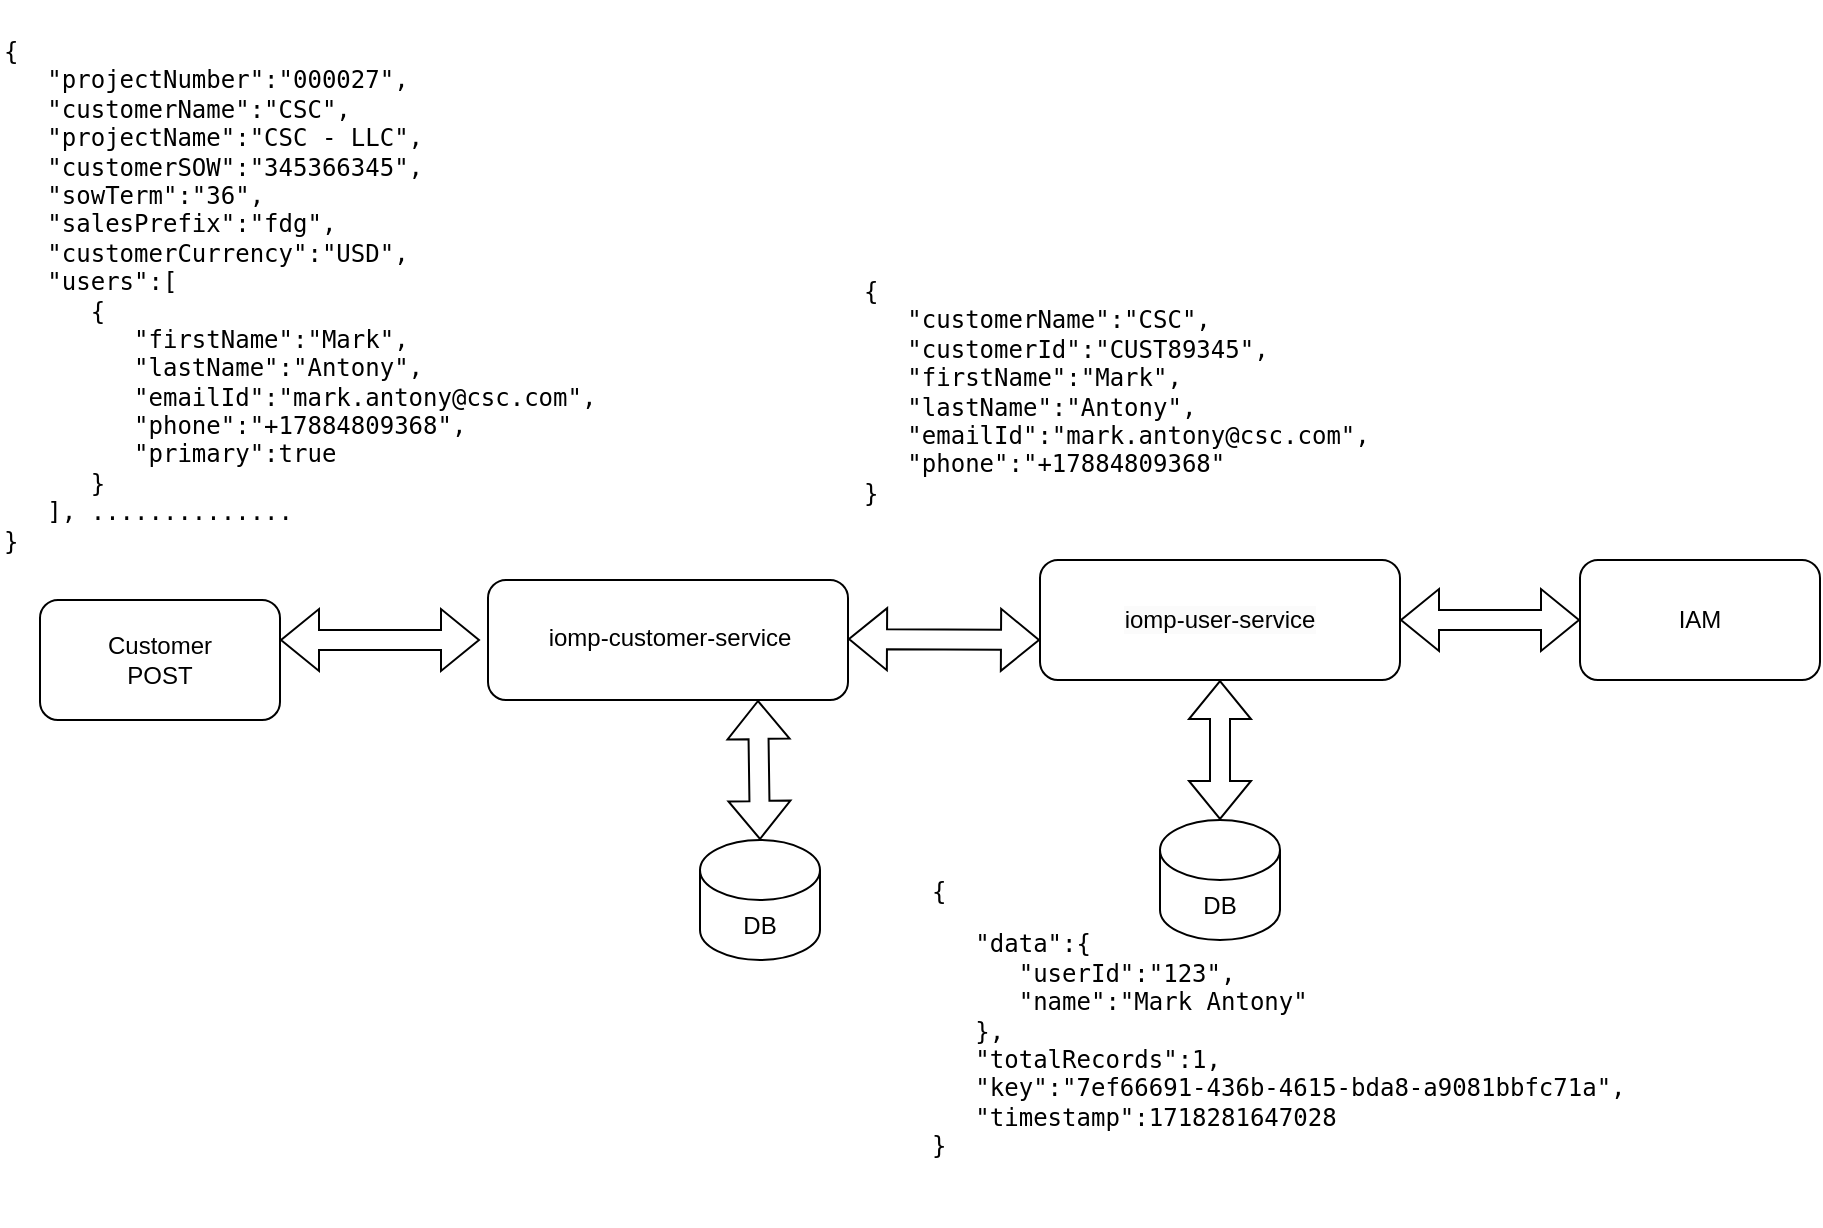 <mxfile version="24.6.4" type="github">
  <diagram name="Page-1" id="BYTXbC25DRY8ZI2Z7DPX">
    <mxGraphModel dx="1026" dy="573" grid="1" gridSize="10" guides="1" tooltips="1" connect="1" arrows="1" fold="1" page="1" pageScale="1" pageWidth="827" pageHeight="1169" math="0" shadow="0">
      <root>
        <mxCell id="0" />
        <mxCell id="1" parent="0" />
        <mxCell id="M__pvSeYkyBA2umGWvLx-5" value="&lt;div&gt;Customer&lt;/div&gt;&lt;div&gt;POST&lt;/div&gt;" style="rounded=1;whiteSpace=wrap;html=1;" parent="1" vertex="1">
          <mxGeometry x="100" y="300" width="120" height="60" as="geometry" />
        </mxCell>
        <mxCell id="M__pvSeYkyBA2umGWvLx-6" value="" style="rounded=1;whiteSpace=wrap;html=1;" parent="1" vertex="1">
          <mxGeometry x="324" y="290" width="180" height="60" as="geometry" />
        </mxCell>
        <mxCell id="M__pvSeYkyBA2umGWvLx-7" value="iomp-customer-service" style="text;html=1;align=center;verticalAlign=middle;whiteSpace=wrap;rounded=0;" parent="1" vertex="1">
          <mxGeometry x="350" y="307.5" width="130" height="22.5" as="geometry" />
        </mxCell>
        <mxCell id="M__pvSeYkyBA2umGWvLx-13" value="" style="shape=flexArrow;endArrow=classic;startArrow=classic;html=1;rounded=0;" parent="1" edge="1">
          <mxGeometry width="100" height="100" relative="1" as="geometry">
            <mxPoint x="220" y="320" as="sourcePoint" />
            <mxPoint x="320" y="320" as="targetPoint" />
          </mxGeometry>
        </mxCell>
        <mxCell id="M__pvSeYkyBA2umGWvLx-14" value="" style="shape=flexArrow;endArrow=classic;startArrow=classic;html=1;rounded=0;" parent="1" edge="1">
          <mxGeometry width="100" height="100" relative="1" as="geometry">
            <mxPoint x="504" y="319.5" as="sourcePoint" />
            <mxPoint x="600" y="320" as="targetPoint" />
          </mxGeometry>
        </mxCell>
        <mxCell id="M__pvSeYkyBA2umGWvLx-25" value="DB" style="shape=cylinder3;whiteSpace=wrap;html=1;boundedLbl=1;backgroundOutline=1;size=15;" parent="1" vertex="1">
          <mxGeometry x="430" y="420" width="60" height="60" as="geometry" />
        </mxCell>
        <mxCell id="eWnXWsVsrv5pQYVKBkyM-1" value="&lt;pre style=&quot;margin-top: 0px;&quot;&gt;&lt;pre&gt;&lt;pre&gt;&lt;pre&gt;&lt;span dir=&quot;ltr&quot; class=&quot;ui-provider a b c d e f g h i j k l m n o p q r s t u v w x y z ab ac ae af ag ah ai aj ak&quot;&gt;&lt;p&gt;{&lt;br/&gt;   &quot;projectNumber&quot;:&quot;000027&quot;,&lt;br/&gt;   &quot;customerName&quot;:&quot;CSC&quot;,&lt;br/&gt;   &quot;projectName&quot;:&quot;CSC - LLC&quot;,&lt;br/&gt;   &quot;customerSOW&quot;:&quot;345366345&quot;,&lt;br/&gt;   &quot;sowTerm&quot;:&quot;36&quot;,&lt;br/&gt;   &quot;salesPrefix&quot;:&quot;fdg&quot;,&lt;br/&gt;   &quot;customerCurrency&quot;:&quot;USD&quot;,&lt;br/&gt;   &quot;users&quot;:[&lt;br/&gt;      {&lt;br/&gt;         &quot;firstName&quot;:&quot;Mark&quot;,&lt;br/&gt;         &quot;lastName&quot;:&quot;Antony&quot;,&lt;br/&gt;         &quot;emailId&quot;:&quot;mark.antony@csc.com&quot;,&lt;br/&gt;         &quot;phone&quot;:&quot;+17884809368&quot;,&lt;br/&gt;         &quot;primary&quot;:true&lt;br/&gt;      }&lt;br/&gt;   ], ..............&lt;br/&gt;}&lt;br&gt;&lt;/p&gt;&lt;p&gt;&lt;/p&gt;&lt;/span&gt;&lt;/pre&gt;&lt;/pre&gt;&lt;/pre&gt;&lt;/pre&gt;" style="text;html=1;whiteSpace=wrap;overflow=hidden;rounded=0;align=left;" parent="1" vertex="1">
          <mxGeometry x="80" width="360" height="290" as="geometry" />
        </mxCell>
        <mxCell id="0USdb_t3DaOtPhE5vXOL-1" value="&lt;span style=&quot;color: rgb(0, 0, 0); font-family: Helvetica; font-size: 12px; font-style: normal; font-variant-ligatures: normal; font-variant-caps: normal; font-weight: 400; letter-spacing: normal; orphans: 2; text-align: center; text-indent: 0px; text-transform: none; widows: 2; word-spacing: 0px; -webkit-text-stroke-width: 0px; white-space: normal; background-color: rgb(251, 251, 251); text-decoration-thickness: initial; text-decoration-style: initial; text-decoration-color: initial; display: inline !important; float: none;&quot;&gt;iomp-user-service&lt;/span&gt;" style="rounded=1;whiteSpace=wrap;html=1;" vertex="1" parent="1">
          <mxGeometry x="600" y="280" width="180" height="60" as="geometry" />
        </mxCell>
        <mxCell id="0USdb_t3DaOtPhE5vXOL-2" value="DB" style="shape=cylinder3;whiteSpace=wrap;html=1;boundedLbl=1;backgroundOutline=1;size=15;" vertex="1" parent="1">
          <mxGeometry x="660" y="410" width="60" height="60" as="geometry" />
        </mxCell>
        <mxCell id="0USdb_t3DaOtPhE5vXOL-3" value="" style="shape=flexArrow;endArrow=classic;startArrow=classic;html=1;rounded=0;entryX=0.75;entryY=1;entryDx=0;entryDy=0;exitX=0.5;exitY=0;exitDx=0;exitDy=0;exitPerimeter=0;" edge="1" parent="1" source="M__pvSeYkyBA2umGWvLx-25" target="M__pvSeYkyBA2umGWvLx-6">
          <mxGeometry width="100" height="100" relative="1" as="geometry">
            <mxPoint x="450" y="390" as="sourcePoint" />
            <mxPoint x="550" y="290" as="targetPoint" />
          </mxGeometry>
        </mxCell>
        <mxCell id="0USdb_t3DaOtPhE5vXOL-5" value="" style="shape=flexArrow;endArrow=classic;startArrow=classic;html=1;rounded=0;exitX=0.5;exitY=0;exitDx=0;exitDy=0;exitPerimeter=0;entryX=0.5;entryY=1;entryDx=0;entryDy=0;" edge="1" parent="1" source="0USdb_t3DaOtPhE5vXOL-2" target="0USdb_t3DaOtPhE5vXOL-1">
          <mxGeometry width="100" height="100" relative="1" as="geometry">
            <mxPoint x="470" y="430" as="sourcePoint" />
            <mxPoint x="550" y="370" as="targetPoint" />
          </mxGeometry>
        </mxCell>
        <mxCell id="0USdb_t3DaOtPhE5vXOL-6" value="&lt;pre style=&quot;margin-top: 0px;&quot;&gt;&lt;pre&gt;&lt;pre&gt;&lt;pre&gt;&lt;span dir=&quot;ltr&quot; class=&quot;ui-provider a b c d e f g h i j k l m n o p q r s t u v w x y z ab ac ae af ag ah ai aj ak&quot;&gt;&lt;pre&gt;{&lt;br/&gt;   &quot;customerName&quot;:&quot;CSC&quot;,&lt;br/&gt;   &quot;customerId&quot;:&quot;CUST89345&quot;,&lt;br/&gt;   &quot;firstName&quot;:&quot;Mark&quot;,&lt;br/&gt;   &quot;lastName&quot;:&quot;Antony&quot;,&lt;br/&gt;   &quot;emailId&quot;:&quot;mark.antony@csc.com&quot;,&lt;br/&gt;   &quot;phone&quot;:&quot;+17884809368&quot;&lt;br/&gt;}&lt;br&gt;&lt;/pre&gt;&lt;/span&gt;&lt;/pre&gt;&lt;/pre&gt;&lt;/pre&gt;&lt;/pre&gt;" style="text;html=1;whiteSpace=wrap;overflow=hidden;rounded=0;align=left;" vertex="1" parent="1">
          <mxGeometry x="510" y="120" width="390" height="180" as="geometry" />
        </mxCell>
        <mxCell id="0USdb_t3DaOtPhE5vXOL-7" value="&lt;pre style=&quot;margin-top: 0px;&quot;&gt;&lt;pre&gt;&lt;pre&gt;&lt;pre&gt;&lt;span dir=&quot;ltr&quot; class=&quot;ui-provider a b c d e f g h i j k l m n o p q r s t u v w x y z ab ac ae af ag ah ai aj ak&quot;&gt;&lt;pre&gt;&lt;blockquote&gt;{&lt;/blockquote&gt;&lt;blockquote&gt;   &quot;data&quot;:{&lt;br&gt;      &quot;userId&quot;:&quot;123&quot;,&lt;br&gt;      &quot;name&quot;:&quot;Mark Antony&quot;&lt;br&gt;   },&lt;br&gt;   &quot;totalRecords&quot;:1,&lt;br&gt;   &quot;key&quot;:&quot;7ef66691-436b-4615-bda8-a9081bbfc71a&quot;,&lt;br&gt;   &quot;timestamp&quot;:1718281647028&lt;br&gt;}&lt;/blockquote&gt;&lt;/pre&gt;&lt;/span&gt;&lt;/pre&gt;&lt;/pre&gt;&lt;/pre&gt;&lt;/pre&gt;" style="text;html=1;whiteSpace=wrap;overflow=hidden;rounded=0;align=left;" vertex="1" parent="1">
          <mxGeometry x="504" y="420" width="390" height="190" as="geometry" />
        </mxCell>
        <mxCell id="0USdb_t3DaOtPhE5vXOL-8" value="IAM" style="rounded=1;whiteSpace=wrap;html=1;" vertex="1" parent="1">
          <mxGeometry x="870" y="280" width="120" height="60" as="geometry" />
        </mxCell>
        <mxCell id="0USdb_t3DaOtPhE5vXOL-10" value="" style="shape=flexArrow;endArrow=classic;startArrow=classic;html=1;rounded=0;entryX=0;entryY=0.5;entryDx=0;entryDy=0;exitX=1;exitY=0.5;exitDx=0;exitDy=0;" edge="1" parent="1" source="0USdb_t3DaOtPhE5vXOL-1" target="0USdb_t3DaOtPhE5vXOL-8">
          <mxGeometry width="100" height="100" relative="1" as="geometry">
            <mxPoint x="780" y="320" as="sourcePoint" />
            <mxPoint x="880" y="220" as="targetPoint" />
          </mxGeometry>
        </mxCell>
      </root>
    </mxGraphModel>
  </diagram>
</mxfile>
